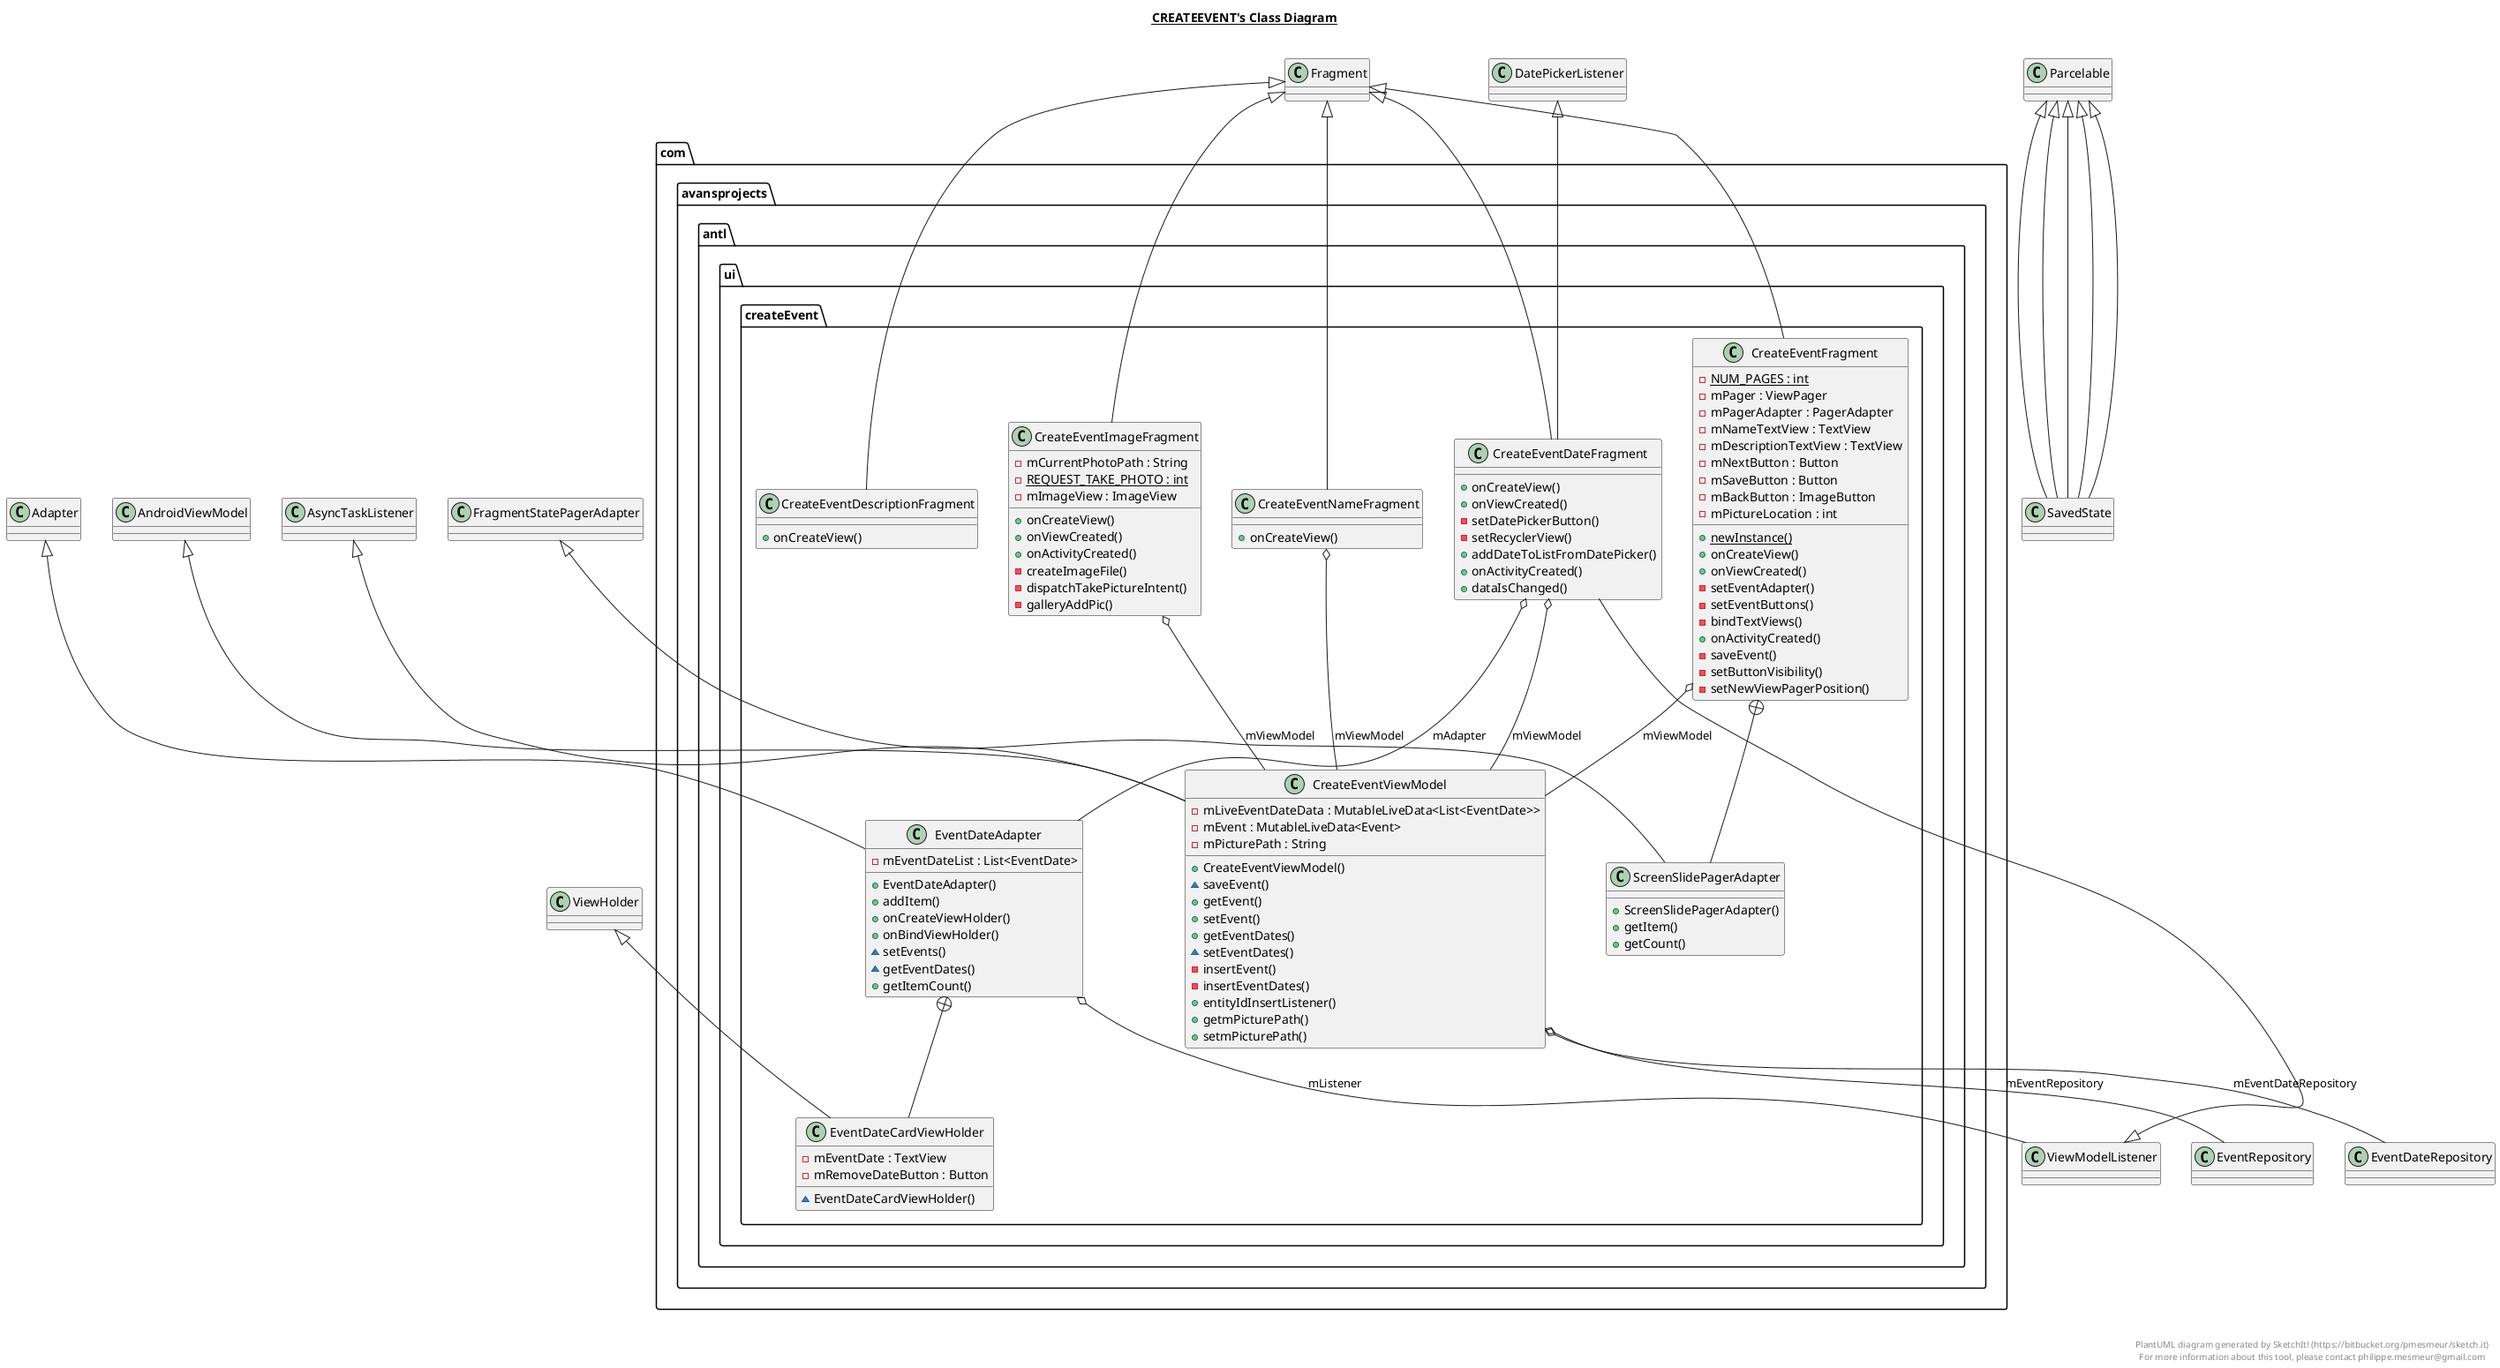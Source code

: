 @startuml

title __CREATEEVENT's Class Diagram__\n

  package com.avansprojects.antl {
    package com.avansprojects.antl.ui.createEvent {
      class CreateEventDateFragment {
          + onCreateView()
          + onViewCreated()
          - setDatePickerButton()
          - setRecyclerView()
          + addDateToListFromDatePicker()
          + onActivityCreated()
          + dataIsChanged()
      }
    }
  }
  

  package com.avansprojects.antl {
    package com.avansprojects.antl.ui.createEvent {
      class CreateEventDescriptionFragment {
          + onCreateView()
      }
    }
  }
  

  package com.avansprojects.antl {
    package com.avansprojects.antl.ui.createEvent {
      class CreateEventFragment {
          {static} - NUM_PAGES : int
          - mPager : ViewPager
          - mPagerAdapter : PagerAdapter
          - mNameTextView : TextView
          - mDescriptionTextView : TextView
          - mNextButton : Button
          - mSaveButton : Button
          - mBackButton : ImageButton
          - mPictureLocation : int
          {static} + newInstance()
          + onCreateView()
          + onViewCreated()
          - setEventAdapter()
          - setEventButtons()
          - bindTextViews()
          + onActivityCreated()
          - saveEvent()
          - setButtonVisibility()
          - setNewViewPagerPosition()
      }
    }
  }
  

  package com.avansprojects.antl {
    package com.avansprojects.antl.ui.createEvent {
      class ScreenSlidePagerAdapter {
          + ScreenSlidePagerAdapter()
          + getItem()
          + getCount()
      }
    }
  }
  

  package com.avansprojects.antl {
    package com.avansprojects.antl.ui.createEvent {
      class CreateEventImageFragment {
          - mCurrentPhotoPath : String
          {static} - REQUEST_TAKE_PHOTO : int
          - mImageView : ImageView
          + onCreateView()
          + onViewCreated()
          + onActivityCreated()
          - createImageFile()
          - dispatchTakePictureIntent()
          - galleryAddPic()
      }
    }
  }
  

  package com.avansprojects.antl {
    package com.avansprojects.antl.ui.createEvent {
      class CreateEventNameFragment {
          + onCreateView()
      }
    }
  }
  

  package com.avansprojects.antl {
    package com.avansprojects.antl.ui.createEvent {
      class CreateEventViewModel {
          - mLiveEventDateData : MutableLiveData<List<EventDate>>
          - mEvent : MutableLiveData<Event>
          - mPicturePath : String
          + CreateEventViewModel()
          ~ saveEvent()
          + getEvent()
          + setEvent()
          + getEventDates()
          ~ setEventDates()
          - insertEvent()
          - insertEventDates()
          + entityIdInsertListener()
          + getmPicturePath()
          + setmPicturePath()
      }
    }
  }
  

  package com.avansprojects.antl {
    package com.avansprojects.antl.ui.createEvent {
      class EventDateAdapter {
          - mEventDateList : List<EventDate>
          + EventDateAdapter()
          + addItem()
          + onCreateViewHolder()
          + onBindViewHolder()
          ~ setEvents()
          ~ getEventDates()
          + getItemCount()
      }
    }
  }
  

  package com.avansprojects.antl {
    package com.avansprojects.antl.ui.createEvent {
      class EventDateCardViewHolder {
          - mEventDate : TextView
          - mRemoveDateButton : Button
          ~ EventDateCardViewHolder()
      }
    }
  }
  

  CreateEventDateFragment -up-|> DatePickerListener
  CreateEventDateFragment -up-|> ViewModelListener
  CreateEventDateFragment -up-|> Fragment
  CreateEventDateFragment o-- EventDateAdapter : mAdapter
  CreateEventDateFragment o-- CreateEventViewModel : mViewModel
  SavedState -up-|> Parcelable
  CreateEventDescriptionFragment -up-|> Fragment
  SavedState -up-|> Parcelable
  CreateEventFragment -up-|> Fragment
  CreateEventFragment o-- CreateEventViewModel : mViewModel
  CreateEventFragment +-down- ScreenSlidePagerAdapter
  ScreenSlidePagerAdapter -up-|> FragmentStatePagerAdapter
  SavedState -up-|> Parcelable
  CreateEventImageFragment -up-|> Fragment
  CreateEventImageFragment o-- CreateEventViewModel : mViewModel
  SavedState -up-|> Parcelable
  CreateEventNameFragment -up-|> Fragment
  CreateEventNameFragment o-- CreateEventViewModel : mViewModel
  SavedState -up-|> Parcelable
  CreateEventViewModel -up-|> AsyncTaskListener
  CreateEventViewModel -up-|> AndroidViewModel
  CreateEventViewModel o-- EventRepository : mEventRepository
  CreateEventViewModel o-- EventDateRepository : mEventDateRepository
  EventDateAdapter -up-|> Adapter
  EventDateAdapter o-- ViewModelListener : mListener
  EventDateAdapter +-down- EventDateCardViewHolder
  EventDateCardViewHolder -up-|> ViewHolder


right footer


PlantUML diagram generated by SketchIt! (https://bitbucket.org/pmesmeur/sketch.it)
For more information about this tool, please contact philippe.mesmeur@gmail.com
endfooter

@enduml
